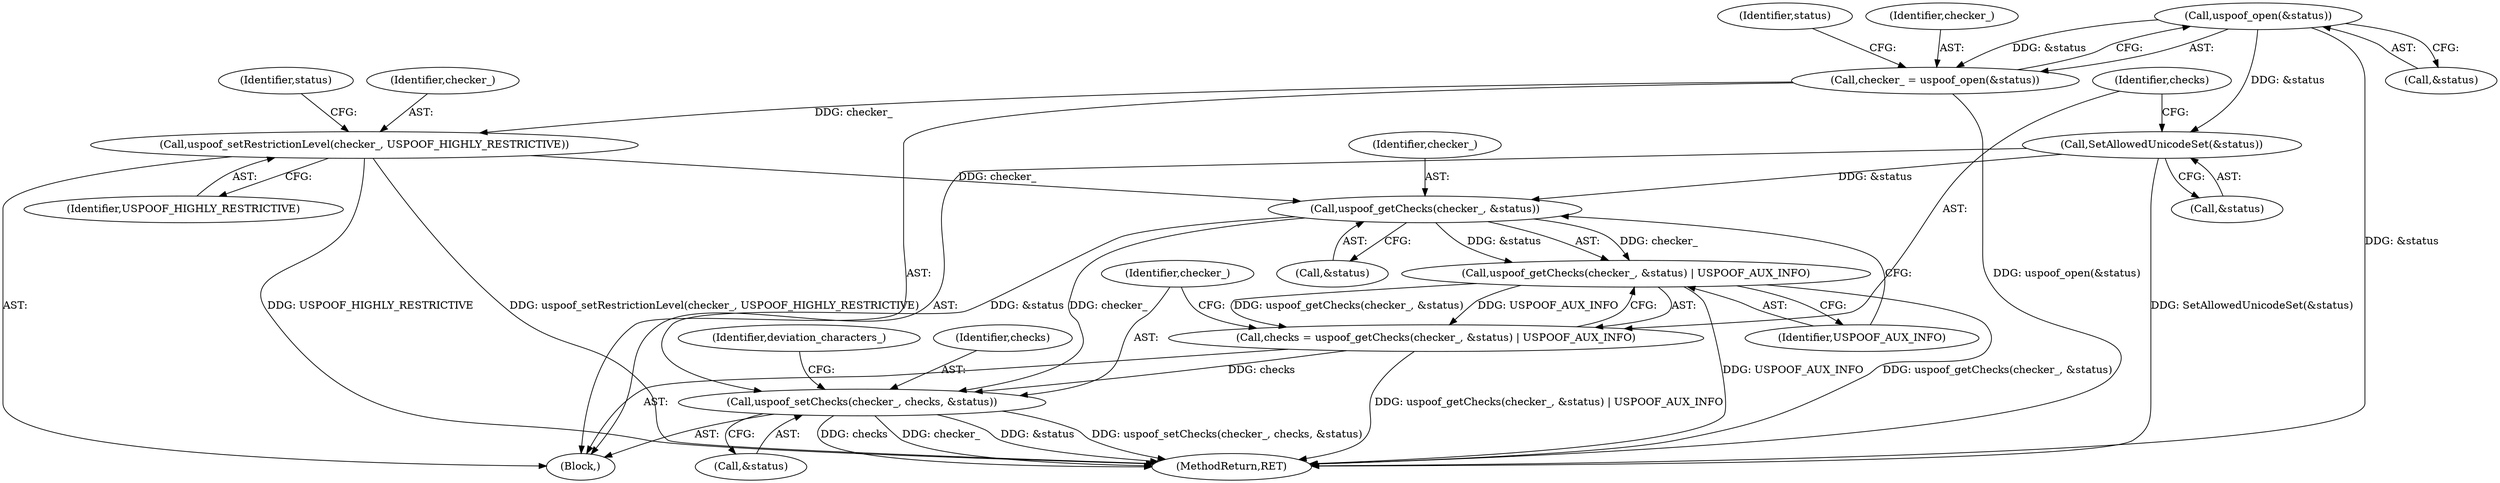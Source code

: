digraph "0_Chrome_01e16ef252070f81b5f61ef4bfc0442422fd5d16@API" {
"1000110" [label="(Call,uspoof_open(&status))"];
"1000108" [label="(Call,checker_ = uspoof_open(&status))"];
"1000121" [label="(Call,uspoof_setRestrictionLevel(checker_, USPOOF_HIGHLY_RESTRICTIVE))"];
"1000131" [label="(Call,uspoof_getChecks(checker_, &status))"];
"1000130" [label="(Call,uspoof_getChecks(checker_, &status) | USPOOF_AUX_INFO)"];
"1000128" [label="(Call,checks = uspoof_getChecks(checker_, &status) | USPOOF_AUX_INFO)"];
"1000136" [label="(Call,uspoof_setChecks(checker_, checks, &status))"];
"1000124" [label="(Call,SetAllowedUnicodeSet(&status))"];
"1000133" [label="(Call,&status)"];
"1000124" [label="(Call,SetAllowedUnicodeSet(&status))"];
"1000128" [label="(Call,checks = uspoof_getChecks(checker_, &status) | USPOOF_AUX_INFO)"];
"1000137" [label="(Identifier,checker_)"];
"1000220" [label="(MethodReturn,RET)"];
"1000123" [label="(Identifier,USPOOF_HIGHLY_RESTRICTIVE)"];
"1000125" [label="(Call,&status)"];
"1000115" [label="(Identifier,status)"];
"1000142" [label="(Identifier,deviation_characters_)"];
"1000110" [label="(Call,uspoof_open(&status))"];
"1000129" [label="(Identifier,checks)"];
"1000138" [label="(Identifier,checks)"];
"1000108" [label="(Call,checker_ = uspoof_open(&status))"];
"1000126" [label="(Identifier,status)"];
"1000130" [label="(Call,uspoof_getChecks(checker_, &status) | USPOOF_AUX_INFO)"];
"1000135" [label="(Identifier,USPOOF_AUX_INFO)"];
"1000103" [label="(Block,)"];
"1000121" [label="(Call,uspoof_setRestrictionLevel(checker_, USPOOF_HIGHLY_RESTRICTIVE))"];
"1000111" [label="(Call,&status)"];
"1000139" [label="(Call,&status)"];
"1000109" [label="(Identifier,checker_)"];
"1000132" [label="(Identifier,checker_)"];
"1000122" [label="(Identifier,checker_)"];
"1000131" [label="(Call,uspoof_getChecks(checker_, &status))"];
"1000136" [label="(Call,uspoof_setChecks(checker_, checks, &status))"];
"1000110" -> "1000108"  [label="AST: "];
"1000110" -> "1000111"  [label="CFG: "];
"1000111" -> "1000110"  [label="AST: "];
"1000108" -> "1000110"  [label="CFG: "];
"1000110" -> "1000220"  [label="DDG: &status"];
"1000110" -> "1000108"  [label="DDG: &status"];
"1000110" -> "1000124"  [label="DDG: &status"];
"1000108" -> "1000103"  [label="AST: "];
"1000109" -> "1000108"  [label="AST: "];
"1000115" -> "1000108"  [label="CFG: "];
"1000108" -> "1000220"  [label="DDG: uspoof_open(&status)"];
"1000108" -> "1000121"  [label="DDG: checker_"];
"1000121" -> "1000103"  [label="AST: "];
"1000121" -> "1000123"  [label="CFG: "];
"1000122" -> "1000121"  [label="AST: "];
"1000123" -> "1000121"  [label="AST: "];
"1000126" -> "1000121"  [label="CFG: "];
"1000121" -> "1000220"  [label="DDG: USPOOF_HIGHLY_RESTRICTIVE"];
"1000121" -> "1000220"  [label="DDG: uspoof_setRestrictionLevel(checker_, USPOOF_HIGHLY_RESTRICTIVE)"];
"1000121" -> "1000131"  [label="DDG: checker_"];
"1000131" -> "1000130"  [label="AST: "];
"1000131" -> "1000133"  [label="CFG: "];
"1000132" -> "1000131"  [label="AST: "];
"1000133" -> "1000131"  [label="AST: "];
"1000135" -> "1000131"  [label="CFG: "];
"1000131" -> "1000130"  [label="DDG: checker_"];
"1000131" -> "1000130"  [label="DDG: &status"];
"1000124" -> "1000131"  [label="DDG: &status"];
"1000131" -> "1000136"  [label="DDG: checker_"];
"1000131" -> "1000136"  [label="DDG: &status"];
"1000130" -> "1000128"  [label="AST: "];
"1000130" -> "1000135"  [label="CFG: "];
"1000135" -> "1000130"  [label="AST: "];
"1000128" -> "1000130"  [label="CFG: "];
"1000130" -> "1000220"  [label="DDG: USPOOF_AUX_INFO"];
"1000130" -> "1000220"  [label="DDG: uspoof_getChecks(checker_, &status)"];
"1000130" -> "1000128"  [label="DDG: uspoof_getChecks(checker_, &status)"];
"1000130" -> "1000128"  [label="DDG: USPOOF_AUX_INFO"];
"1000128" -> "1000103"  [label="AST: "];
"1000129" -> "1000128"  [label="AST: "];
"1000137" -> "1000128"  [label="CFG: "];
"1000128" -> "1000220"  [label="DDG: uspoof_getChecks(checker_, &status) | USPOOF_AUX_INFO"];
"1000128" -> "1000136"  [label="DDG: checks"];
"1000136" -> "1000103"  [label="AST: "];
"1000136" -> "1000139"  [label="CFG: "];
"1000137" -> "1000136"  [label="AST: "];
"1000138" -> "1000136"  [label="AST: "];
"1000139" -> "1000136"  [label="AST: "];
"1000142" -> "1000136"  [label="CFG: "];
"1000136" -> "1000220"  [label="DDG: &status"];
"1000136" -> "1000220"  [label="DDG: uspoof_setChecks(checker_, checks, &status)"];
"1000136" -> "1000220"  [label="DDG: checks"];
"1000136" -> "1000220"  [label="DDG: checker_"];
"1000124" -> "1000103"  [label="AST: "];
"1000124" -> "1000125"  [label="CFG: "];
"1000125" -> "1000124"  [label="AST: "];
"1000129" -> "1000124"  [label="CFG: "];
"1000124" -> "1000220"  [label="DDG: SetAllowedUnicodeSet(&status)"];
}
